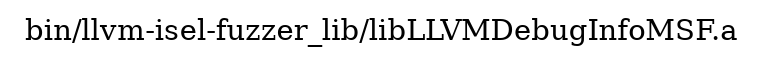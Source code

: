 digraph "bin/llvm-isel-fuzzer_lib/libLLVMDebugInfoMSF.a" {
	label="bin/llvm-isel-fuzzer_lib/libLLVMDebugInfoMSF.a";
	rankdir=LR;

}
